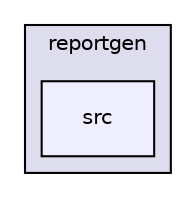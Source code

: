 digraph "modules/reportgen/src" {
  compound=true
  node [ fontsize="10", fontname="Helvetica"];
  edge [ labelfontsize="10", labelfontname="Helvetica"];
  subgraph clusterdir_9d8ea000dc8d80aa5895bd91f2f89346 {
    graph [ bgcolor="#ddddee", pencolor="black", label="reportgen" fontname="Helvetica", fontsize="10", URL="dir_9d8ea000dc8d80aa5895bd91f2f89346.html"]
  dir_091624231aa491624c12eebf8821ee59 [shape=box, label="src", style="filled", fillcolor="#eeeeff", pencolor="black", URL="dir_091624231aa491624c12eebf8821ee59.html"];
  }
}
